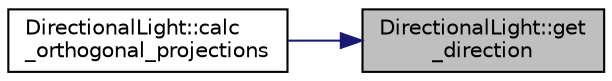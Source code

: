 digraph "DirectionalLight::get_direction"
{
 // INTERACTIVE_SVG=YES
 // LATEX_PDF_SIZE
  bgcolor="transparent";
  edge [fontname="Helvetica",fontsize="10",labelfontname="Helvetica",labelfontsize="10"];
  node [fontname="Helvetica",fontsize="10",shape=record];
  rankdir="RL";
  Node1 [label="DirectionalLight::get\l_direction",height=0.2,width=0.4,color="black", fillcolor="grey75", style="filled", fontcolor="black",tooltip=" "];
  Node1 -> Node2 [dir="back",color="midnightblue",fontsize="10",style="solid"];
  Node2 [label="DirectionalLight::calc\l_orthogonal_projections",height=0.2,width=0.4,color="black",URL="$d0/db5/class_directional_light.html#a833c13bb653d0a8dd5abe0f54deeec4c",tooltip=" "];
}
